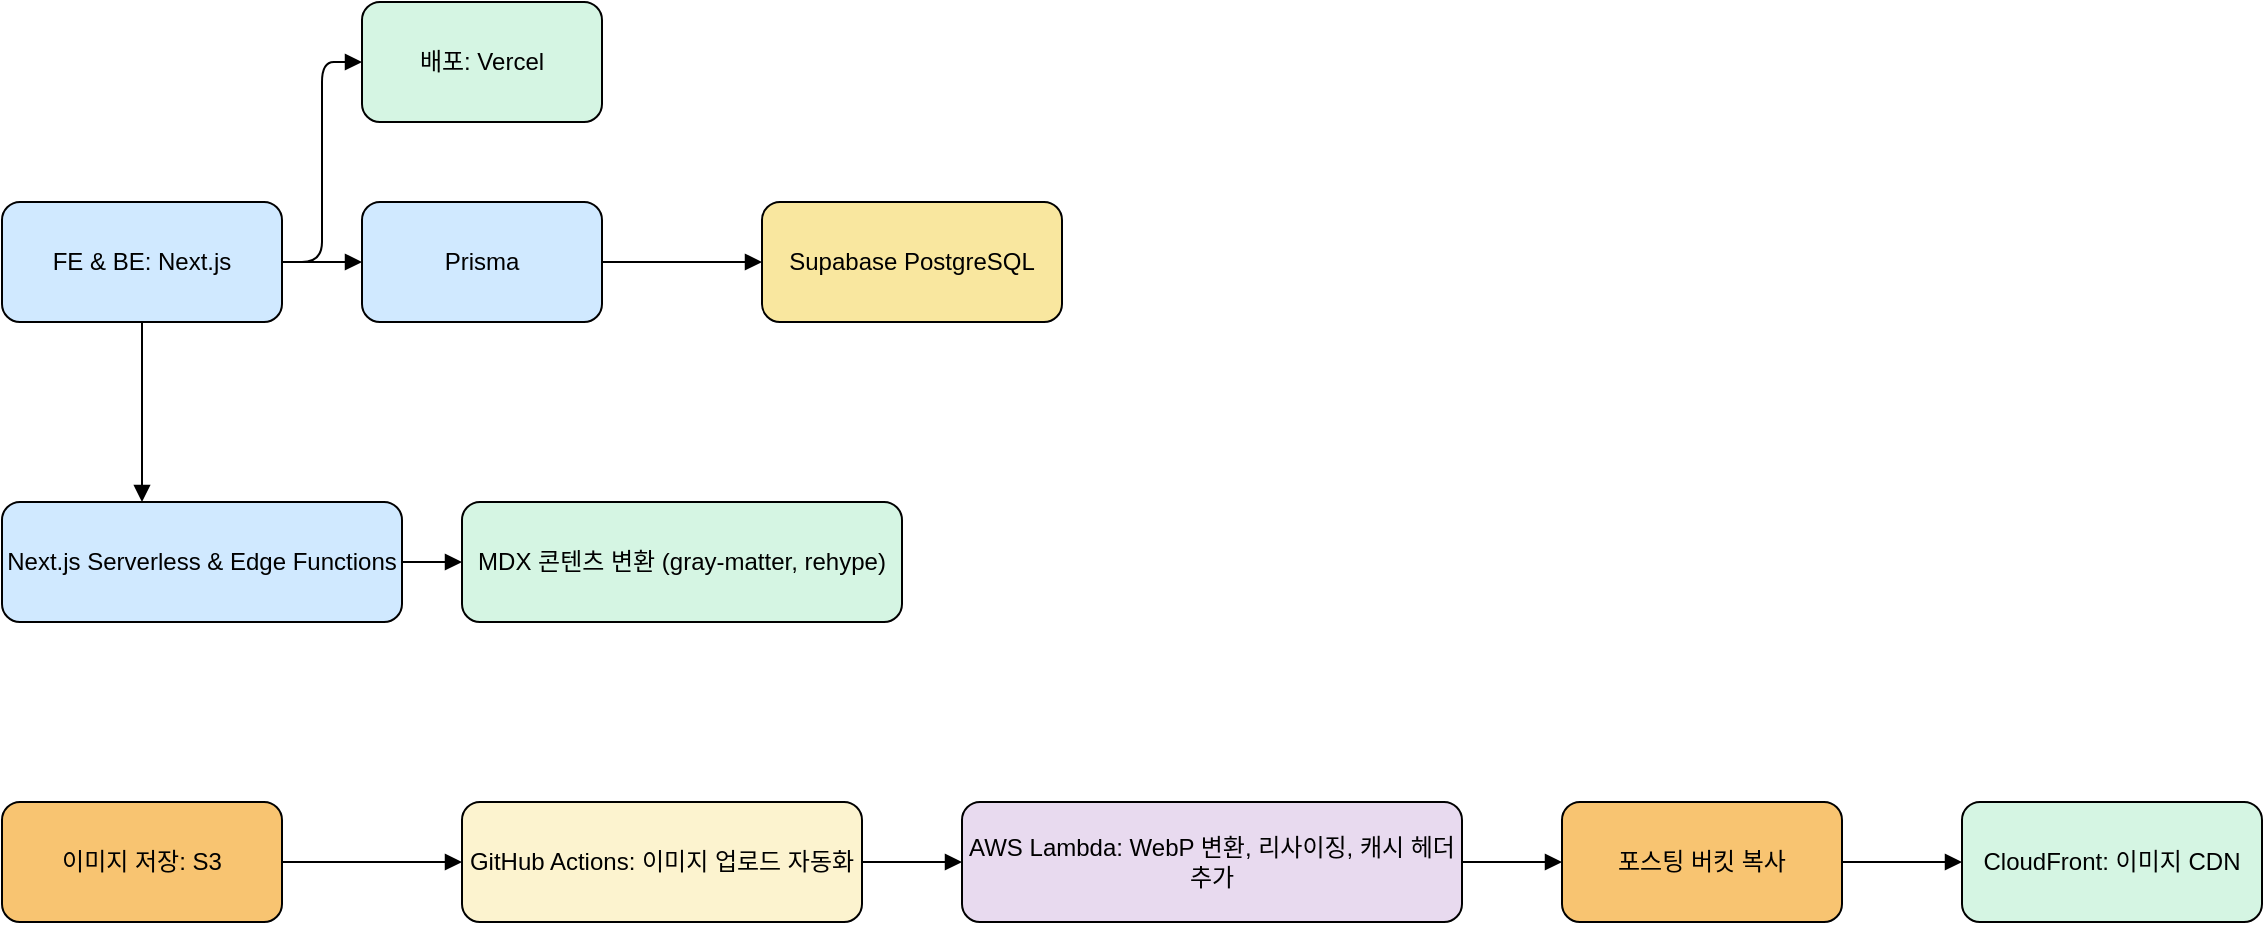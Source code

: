 <mxfile version="26.2.9">
  <diagram id="Ht1M8jgEwFfnCIfOTk4-" name="Page-1">
    <mxGraphModel dx="1556" dy="860" grid="1" gridSize="10" guides="1" tooltips="1" connect="1" arrows="1" fold="1" page="1" pageScale="1" pageWidth="1169" pageHeight="827" math="0" shadow="0">
      <root>
        <mxCell id="0" />
        <mxCell id="1" parent="0" />
        <mxCell id="2" value="FE &amp; BE: Next.js" style="shape=rectangle;rounded=1;fillColor=#d0e9ff;whiteSpace=wrap;html=1;" vertex="1" parent="1">
          <mxGeometry x="20" y="250" width="140" height="60" as="geometry" />
        </mxCell>
        <mxCell id="3" value="배포: Vercel" style="shape=rectangle;rounded=1;fillColor=#d5f5e3;whiteSpace=wrap;html=1;" vertex="1" parent="1">
          <mxGeometry x="200" y="150" width="120" height="60" as="geometry" />
        </mxCell>
        <mxCell id="4" value="Prisma" style="shape=rectangle;rounded=1;fillColor=#d0e9ff;whiteSpace=wrap;html=1;" vertex="1" parent="1">
          <mxGeometry x="200" y="250" width="120" height="60" as="geometry" />
        </mxCell>
        <mxCell id="5" value="Supabase PostgreSQL" style="shape=rectangle;rounded=1;fillColor=#f9e79f;whiteSpace=wrap;html=1;" vertex="1" parent="1">
          <mxGeometry x="400" y="250" width="150" height="60" as="geometry" />
        </mxCell>
        <mxCell id="6" value="Next.js Serverless &amp; Edge Functions" style="shape=rectangle;rounded=1;fillColor=#d0e9ff;whiteSpace=wrap;html=1;" vertex="1" parent="1">
          <mxGeometry x="20" y="400" width="200" height="60" as="geometry" />
        </mxCell>
        <mxCell id="7" value="MDX 콘텐츠 변환 (gray-matter, rehype)" style="shape=rectangle;rounded=1;fillColor=#d5f5e3;whiteSpace=wrap;html=1;" vertex="1" parent="1">
          <mxGeometry x="250" y="400" width="220" height="60" as="geometry" />
        </mxCell>
        <mxCell id="8" value="이미지 저장: S3" style="shape=rectangle;rounded=1;fillColor=#f8c471;whiteSpace=wrap;html=1;" vertex="1" parent="1">
          <mxGeometry x="20" y="550" width="140" height="60" as="geometry" />
        </mxCell>
        <mxCell id="9" value="GitHub Actions: 이미지 업로드 자동화" style="shape=rectangle;rounded=1;fillColor=#fcf3cf;whiteSpace=wrap;html=1;" vertex="1" parent="1">
          <mxGeometry x="250" y="550" width="200" height="60" as="geometry" />
        </mxCell>
        <mxCell id="10" value="AWS Lambda: WebP 변환, 리사이징, 캐시 헤더 추가" style="shape=rectangle;rounded=1;fillColor=#e8daef;whiteSpace=wrap;html=1;" vertex="1" parent="1">
          <mxGeometry x="500" y="550" width="250" height="60" as="geometry" />
        </mxCell>
        <mxCell id="11" value="포스팅 버킷 복사" style="shape=rectangle;rounded=1;fillColor=#f8c471;whiteSpace=wrap;html=1;" vertex="1" parent="1">
          <mxGeometry x="800" y="550" width="140" height="60" as="geometry" />
        </mxCell>
        <mxCell id="12" value="CloudFront: 이미지 CDN" style="shape=rectangle;rounded=1;fillColor=#d5f5e3;whiteSpace=wrap;html=1;" vertex="1" parent="1">
          <mxGeometry x="1000" y="550" width="150" height="60" as="geometry" />
        </mxCell>
        <mxCell id="13" style="edgeStyle=elbowEdgeStyle;rounded=1;html=1;endArrow=block;" edge="1" parent="1" source="2" target="3">
          <mxGeometry relative="1" as="geometry" />
        </mxCell>
        <mxCell id="14" style="edgeStyle=elbowEdgeStyle;rounded=1;html=1;endArrow=block;" edge="1" parent="1" source="2" target="4">
          <mxGeometry relative="1" as="geometry" />
        </mxCell>
        <mxCell id="15" style="edgeStyle=elbowEdgeStyle;rounded=1;html=1;endArrow=block;" edge="1" parent="1" source="4" target="5">
          <mxGeometry relative="1" as="geometry" />
        </mxCell>
        <mxCell id="16" style="edgeStyle=elbowEdgeStyle;rounded=1;html=1;endArrow=block;" edge="1" parent="1" source="2" target="6">
          <mxGeometry relative="1" as="geometry" />
        </mxCell>
        <mxCell id="17" style="edgeStyle=elbowEdgeStyle;rounded=1;html=1;endArrow=block;" edge="1" parent="1" source="6" target="7">
          <mxGeometry relative="1" as="geometry" />
        </mxCell>
        <mxCell id="18" style="edgeStyle=elbowEdgeStyle;rounded=1;html=1;endArrow=block;" edge="1" parent="1" source="8" target="9">
          <mxGeometry relative="1" as="geometry" />
        </mxCell>
        <mxCell id="19" style="edgeStyle=elbowEdgeStyle;rounded=1;html=1;endArrow=block;" edge="1" parent="1" source="9" target="10">
          <mxGeometry relative="1" as="geometry" />
        </mxCell>
        <mxCell id="20" style="edgeStyle=elbowEdgeStyle;rounded=1;html=1;endArrow=block;" edge="1" parent="1" source="10" target="11">
          <mxGeometry relative="1" as="geometry" />
        </mxCell>
        <mxCell id="21" style="edgeStyle=elbowEdgeStyle;rounded=1;html=1;endArrow=block;" edge="1" parent="1" source="11" target="12">
          <mxGeometry relative="1" as="geometry" />
        </mxCell>
      </root>
    </mxGraphModel>
  </diagram>
</mxfile>
